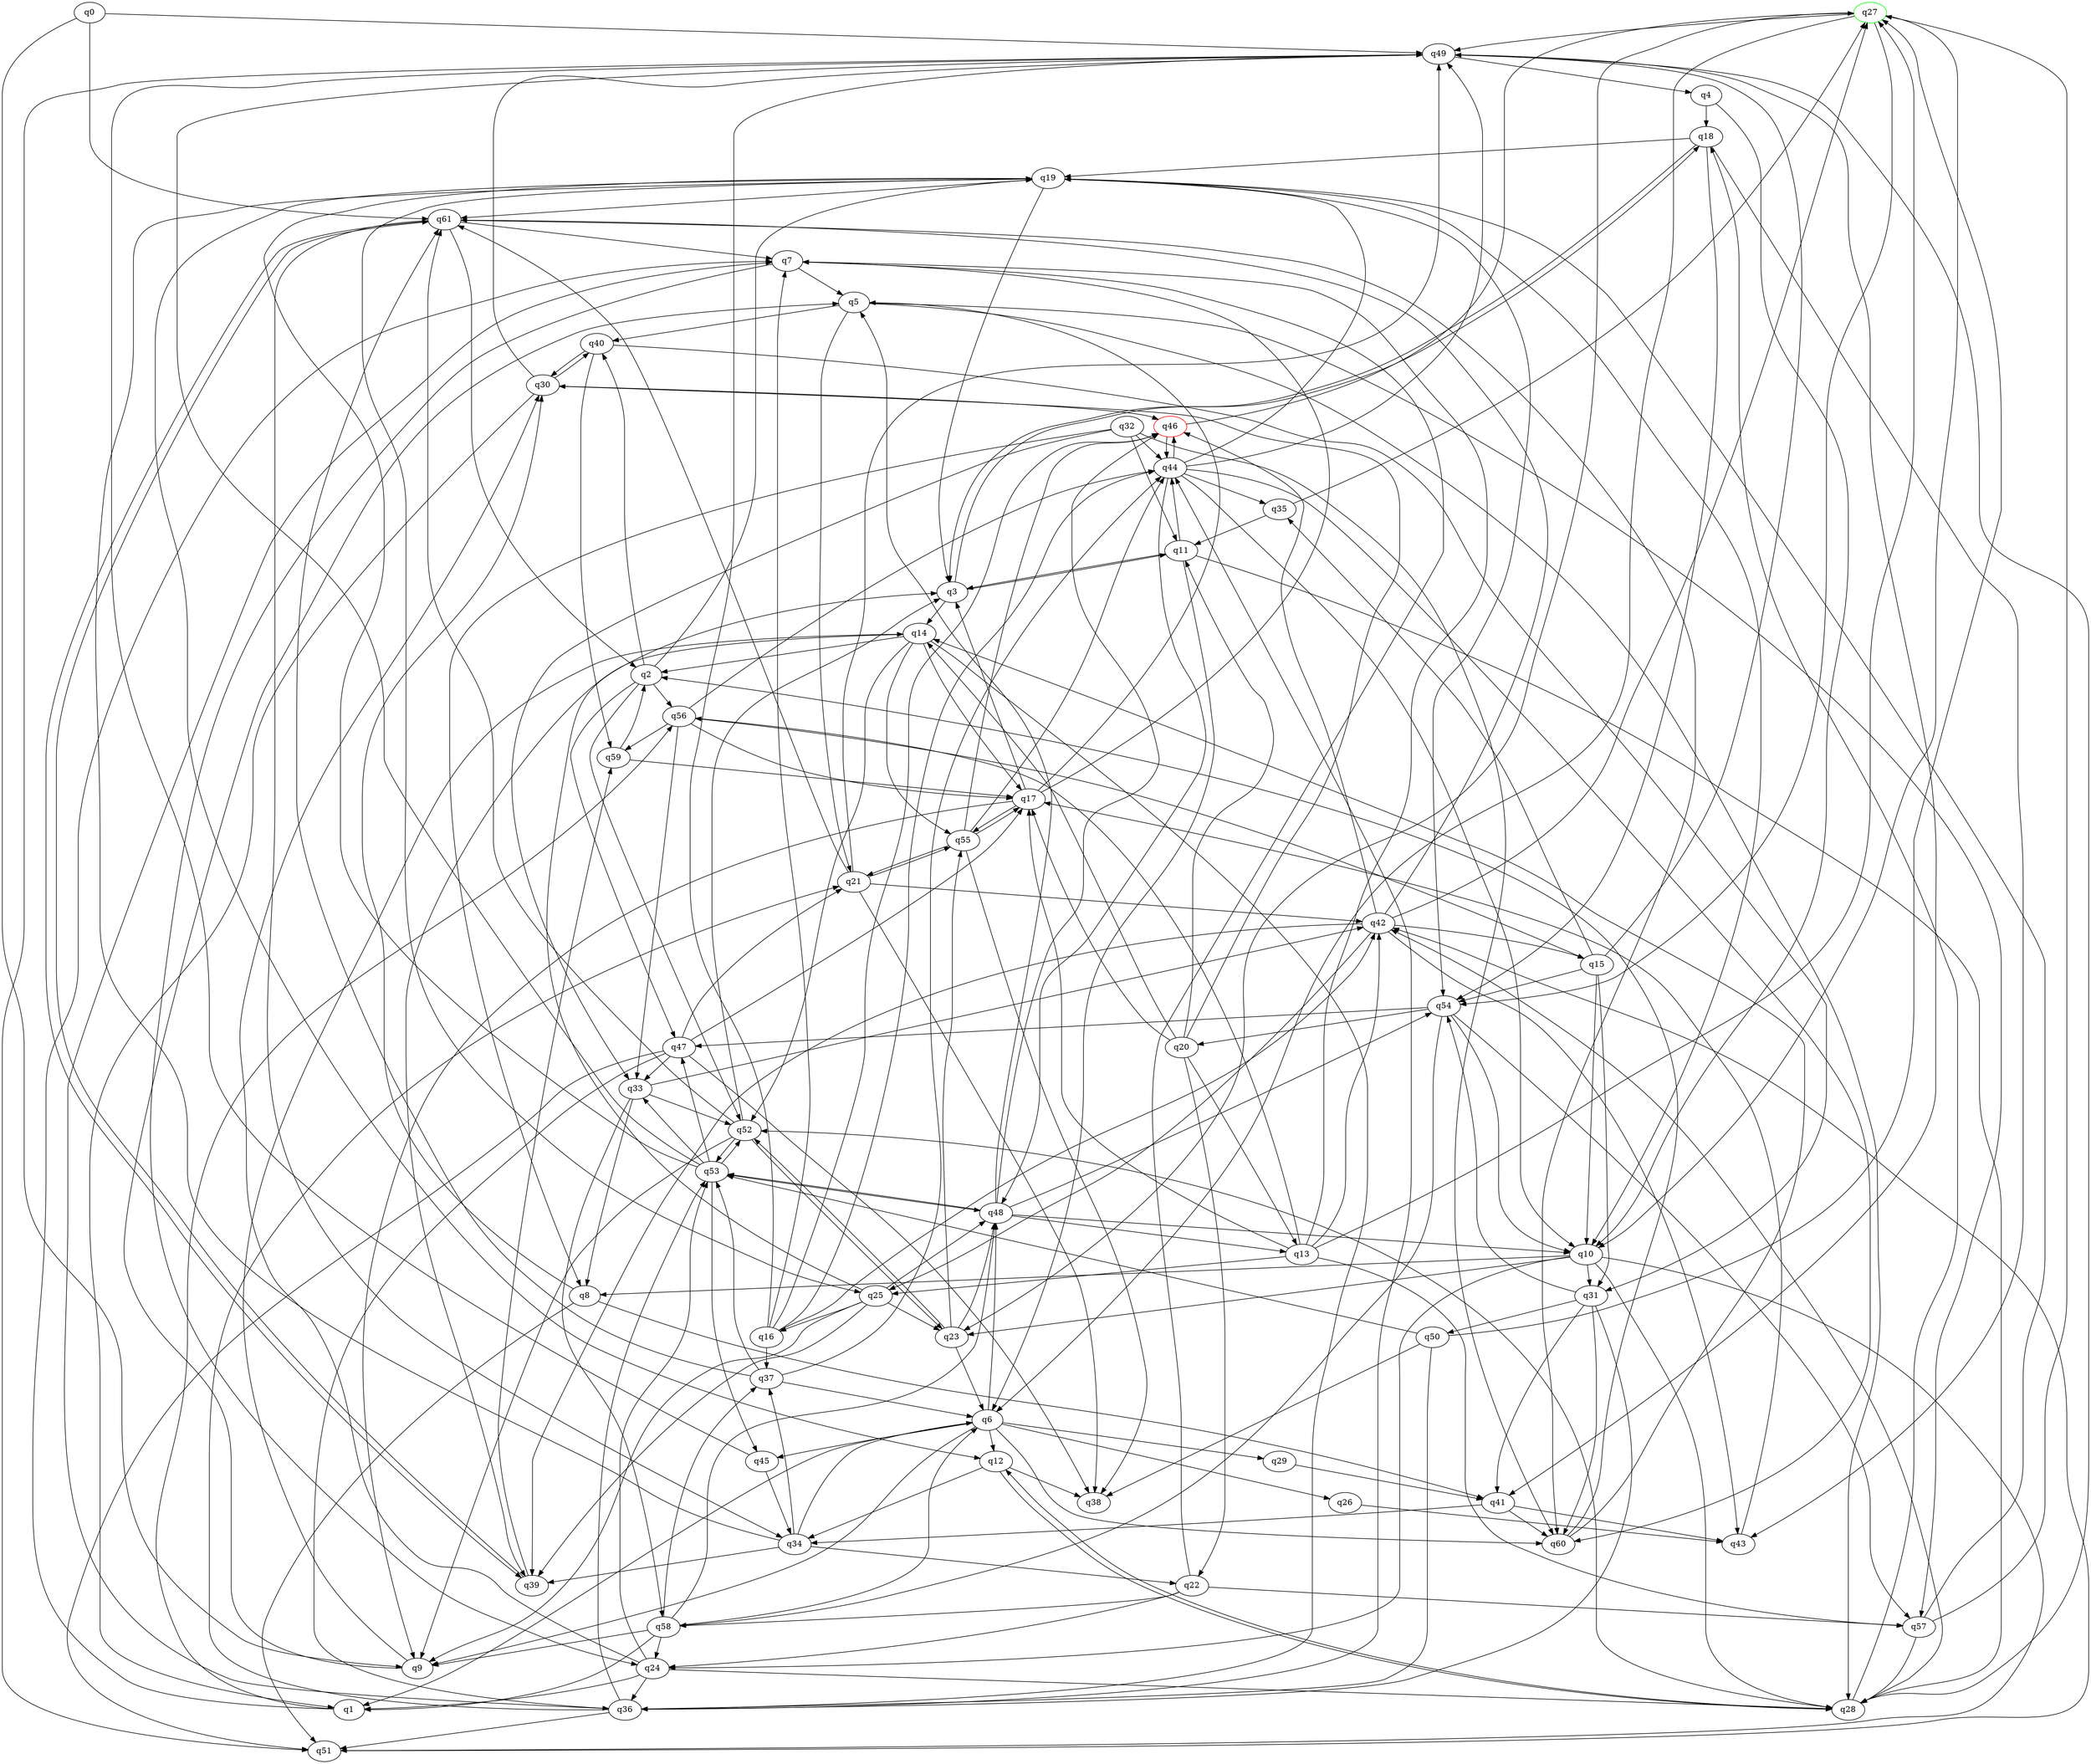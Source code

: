 digraph A{
q27 [initial=1,color=green];
q46 [final=1,color=red];
q0 -> q9;
q0 -> q49;
q0 -> q61;
q1 -> q7;
q1 -> q56;
q2 -> q19;
q2 -> q40;
q2 -> q47;
q2 -> q52;
q2 -> q56;
q3 -> q11;
q3 -> q14;
q3 -> q18;
q4 -> q10;
q4 -> q18;
q5 -> q21;
q5 -> q28;
q5 -> q40;
q5 -> q57;
q6 -> q1;
q6 -> q9;
q6 -> q12;
q6 -> q26;
q6 -> q29;
q6 -> q45;
q6 -> q48;
q6 -> q60;
q7 -> q5;
q7 -> q24;
q8 -> q30;
q8 -> q41;
q8 -> q51;
q9 -> q5;
q9 -> q14;
q10 -> q8;
q10 -> q23;
q10 -> q24;
q10 -> q28;
q10 -> q31;
q10 -> q51;
q11 -> q3;
q11 -> q6;
q11 -> q28;
q11 -> q44;
q12 -> q28;
q12 -> q34;
q12 -> q38;
q13 -> q7;
q13 -> q17;
q13 -> q25;
q13 -> q27;
q13 -> q42;
q13 -> q56;
q13 -> q57;
q14 -> q2;
q14 -> q17;
q14 -> q36;
q14 -> q39;
q14 -> q52;
q14 -> q55;
q15 -> q10;
q15 -> q31;
q15 -> q35;
q15 -> q49;
q15 -> q54;
q16 -> q7;
q16 -> q37;
q16 -> q42;
q16 -> q44;
q16 -> q46;
q16 -> q49;
q17 -> q3;
q17 -> q5;
q17 -> q7;
q17 -> q9;
q17 -> q55;
q18 -> q3;
q18 -> q19;
q18 -> q43;
q18 -> q54;
q19 -> q3;
q19 -> q10;
q19 -> q12;
q19 -> q25;
q19 -> q54;
q19 -> q61;
q20 -> q11;
q20 -> q13;
q20 -> q14;
q20 -> q17;
q20 -> q22;
q20 -> q30;
q21 -> q38;
q21 -> q42;
q21 -> q49;
q21 -> q55;
q21 -> q61;
q22 -> q7;
q22 -> q24;
q22 -> q57;
q22 -> q58;
q23 -> q6;
q23 -> q48;
q23 -> q52;
q23 -> q55;
q24 -> q1;
q24 -> q28;
q24 -> q30;
q24 -> q36;
q24 -> q53;
q25 -> q3;
q25 -> q9;
q25 -> q16;
q25 -> q23;
q25 -> q39;
q25 -> q48;
q26 -> q43;
q27 -> q6;
q27 -> q10;
q27 -> q23;
q27 -> q49;
q27 -> q54;
q28 -> q12;
q28 -> q18;
q28 -> q42;
q28 -> q49;
q28 -> q52;
q29 -> q41;
q30 -> q1;
q30 -> q40;
q30 -> q46;
q30 -> q49;
q31 -> q36;
q31 -> q41;
q31 -> q50;
q31 -> q54;
q31 -> q60;
q32 -> q8;
q32 -> q11;
q32 -> q33;
q32 -> q44;
q32 -> q60;
q33 -> q8;
q33 -> q42;
q33 -> q52;
q33 -> q58;
q34 -> q6;
q34 -> q19;
q34 -> q22;
q34 -> q37;
q34 -> q39;
q35 -> q11;
q35 -> q27;
q36 -> q7;
q36 -> q21;
q36 -> q44;
q36 -> q51;
q36 -> q53;
q37 -> q6;
q37 -> q44;
q37 -> q53;
q37 -> q61;
q39 -> q59;
q39 -> q61;
q40 -> q30;
q40 -> q31;
q40 -> q59;
q41 -> q34;
q41 -> q43;
q41 -> q60;
q42 -> q15;
q42 -> q25;
q42 -> q27;
q42 -> q39;
q42 -> q43;
q42 -> q46;
q42 -> q61;
q43 -> q17;
q44 -> q10;
q44 -> q19;
q44 -> q35;
q44 -> q46;
q44 -> q48;
q44 -> q49;
q44 -> q60;
q45 -> q34;
q45 -> q49;
q46 -> q27;
q46 -> q44;
q47 -> q17;
q47 -> q21;
q47 -> q33;
q47 -> q36;
q47 -> q38;
q47 -> q51;
q48 -> q5;
q48 -> q10;
q48 -> q13;
q48 -> q46;
q48 -> q53;
q48 -> q54;
q49 -> q4;
q49 -> q41;
q49 -> q51;
q50 -> q27;
q50 -> q36;
q50 -> q38;
q50 -> q53;
q51 -> q42;
q52 -> q3;
q52 -> q9;
q52 -> q23;
q52 -> q53;
q52 -> q61;
q53 -> q19;
q53 -> q33;
q53 -> q45;
q53 -> q47;
q53 -> q48;
q53 -> q49;
q53 -> q52;
q54 -> q10;
q54 -> q20;
q54 -> q47;
q54 -> q57;
q54 -> q58;
q55 -> q17;
q55 -> q21;
q55 -> q38;
q55 -> q44;
q55 -> q46;
q56 -> q15;
q56 -> q17;
q56 -> q33;
q56 -> q44;
q56 -> q59;
q57 -> q19;
q57 -> q27;
q57 -> q28;
q58 -> q1;
q58 -> q6;
q58 -> q9;
q58 -> q24;
q58 -> q37;
q58 -> q48;
q59 -> q2;
q59 -> q17;
q60 -> q2;
q60 -> q14;
q61 -> q2;
q61 -> q7;
q61 -> q34;
q61 -> q39;
q61 -> q60;
}